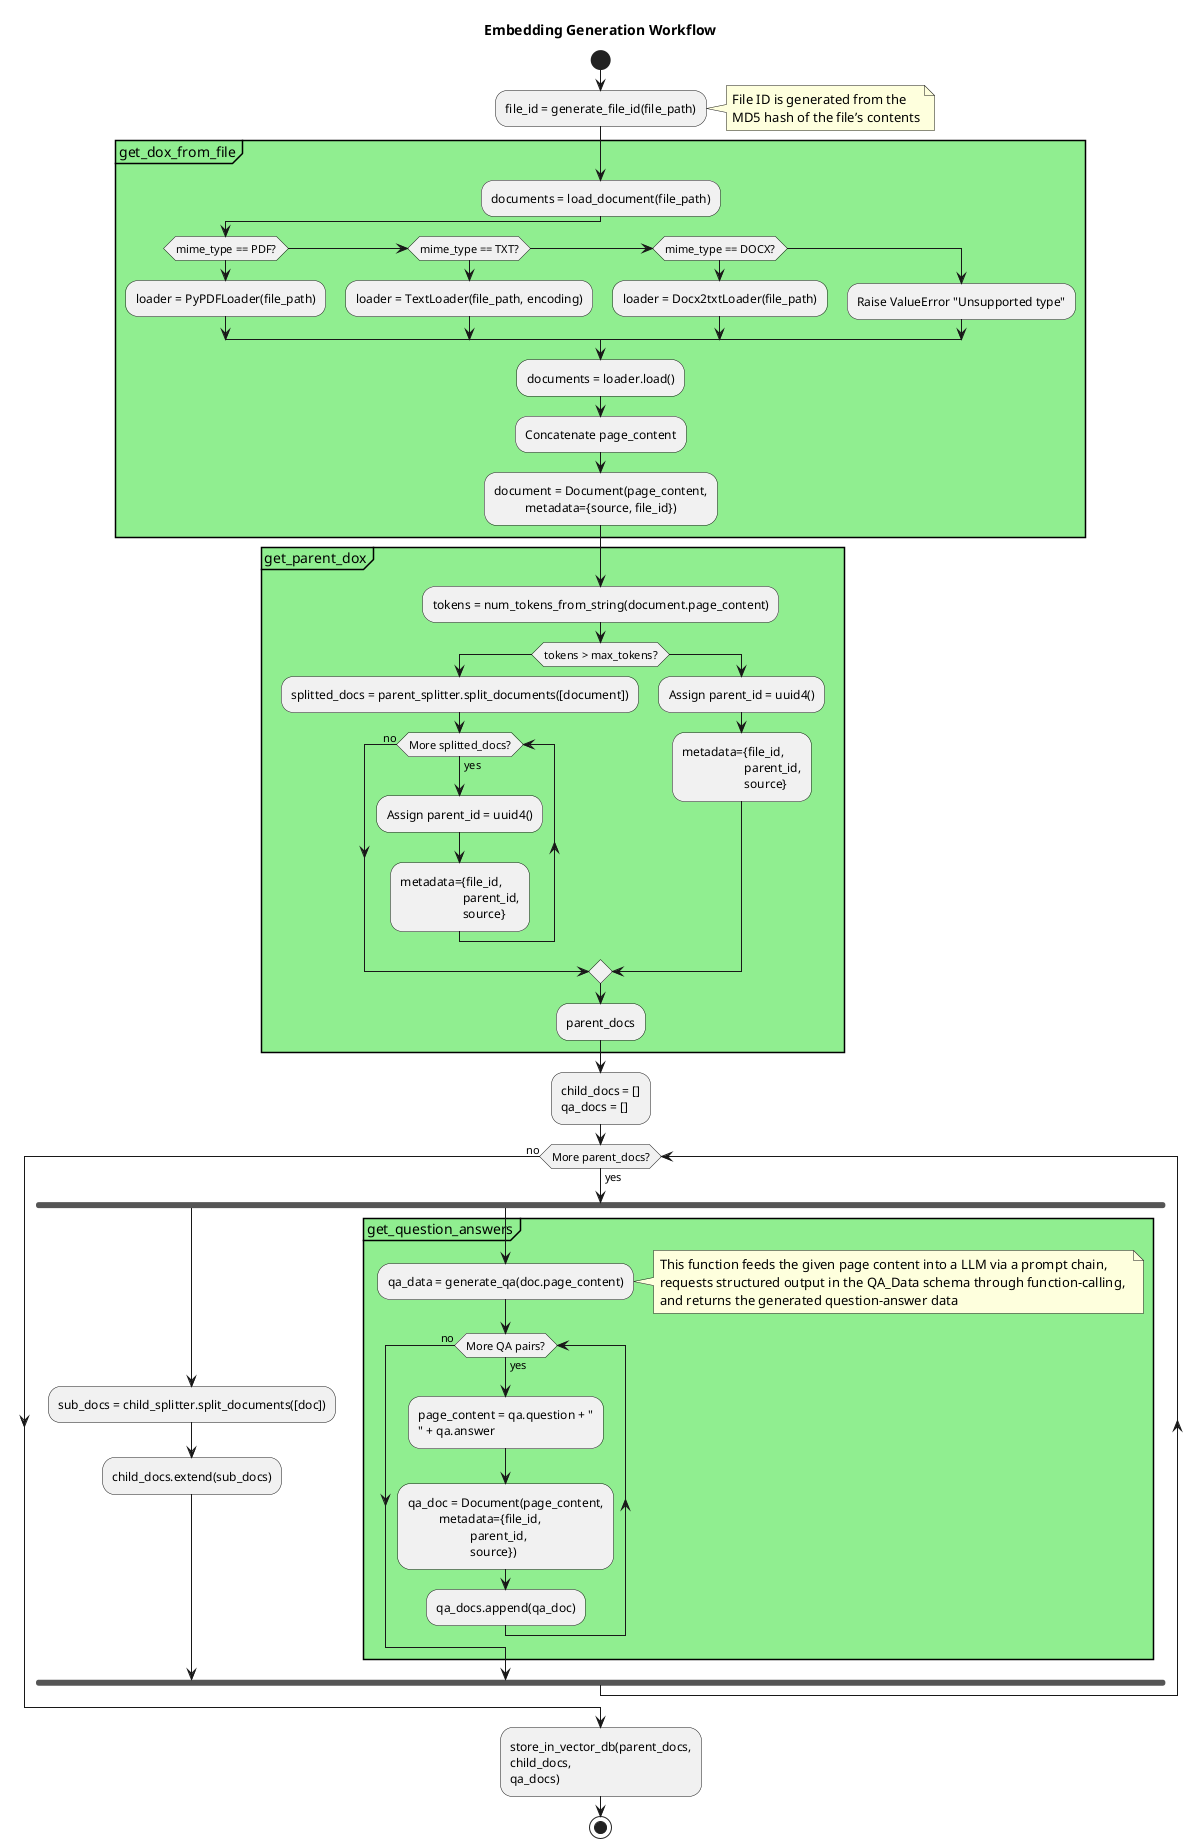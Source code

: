 @startuml
title Embedding Generation Workflow

start

' 1. Generate File ID
:file_id = generate_file_id(file_path);
note right
File ID is generated from the
MD5 hash of the file’s contents
end note

' 2. Load and derive documents
partition "get_dox_from_file" #LightGreen {
  :documents = load_document(file_path);

  if (mime_type == PDF?) then
    :loader = PyPDFLoader(file_path);
  elseif (mime_type == TXT?) then
    :loader = TextLoader(file_path, encoding);
  elseif (mime_type == DOCX?) then
    :loader = Docx2txtLoader(file_path);
  else
    :Raise ValueError "Unsupported type";
  endif

  :documents = loader.load();
  :Concatenate page_content;
  :document = Document(page_content,\n          metadata={source, file_id});
}

partition "get_parent_dox" #LightGreen {
  :tokens = num_tokens_from_string(document.page_content);

  if (tokens > max_tokens?) then
    :splitted_docs = parent_splitter.split_documents([document]);
    while (More splitted_docs?) is (yes)
      :Assign parent_id = uuid4();
      :metadata={file_id,\n                    parent_id,\n                    source};
    endwhile (no)
  else
    :Assign parent_id = uuid4();
    :metadata={file_id,\n                    parent_id,\n                    source};
  endif

  :parent_docs;
}

' 3. Prepare empty collections
:child_docs = []\nqa_docs = [];

' 4. Iterate over each parent document
while (More parent_docs?) is (yes)

  fork
    :sub_docs = child_splitter.split_documents([doc]);
    :child_docs.extend(sub_docs);
  fork again
    partition "get_question_answers" #LightGreen {
      :qa_data = generate_qa(doc.page_content);
      note right
          This function feeds the given page content into a LLM via a prompt chain, 
          requests structured output in the QA_Data schema through function-calling, 
          and returns the generated question-answer data
      end note

      while (More QA pairs?) is (yes)
        :page_content = qa.question + "\n" + qa.answer;
        :qa_doc = Document(page_content,\n          metadata={file_id,\n                    parent_id,\n                    source});
        :qa_docs.append(qa_doc);
      endwhile (no)
    }
  end fork

endwhile (no)

' 5. Persist to vector DB
:store_in_vector_db(parent_docs,\nchild_docs,\nqa_docs);

stop
@enduml
